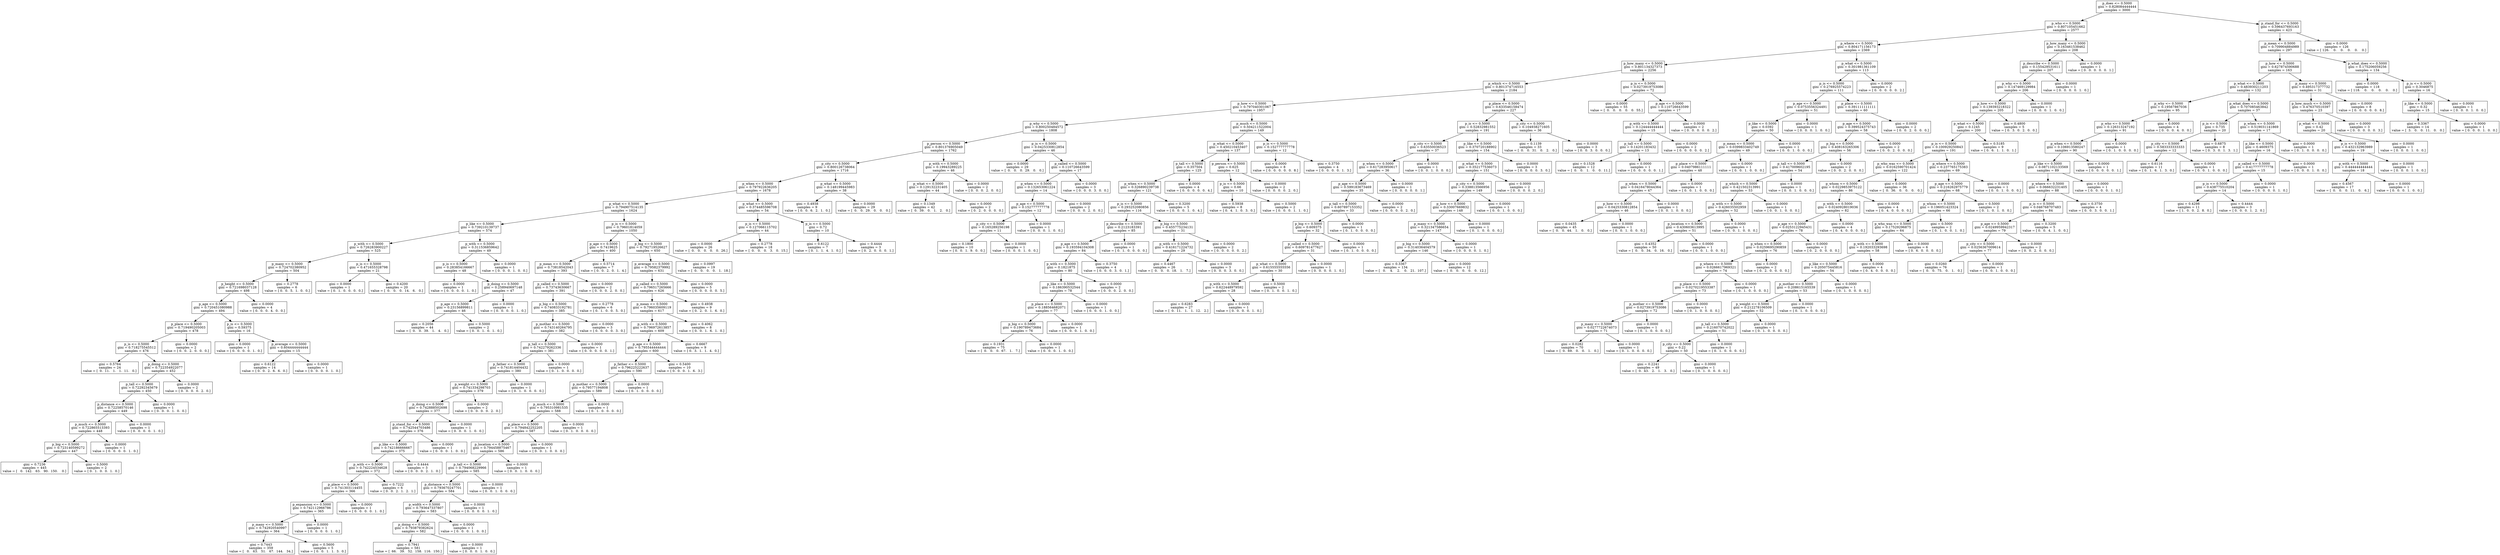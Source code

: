 digraph Tree {
0 [label="p_does <= 0.5000\ngini = 0.828084444444\nsamples = 3000", shape="box"] ;
1 [label="p_who <= 0.5000\ngini = 0.807105451662\nsamples = 2577", shape="box"] ;
0 -> 1 ;
2 [label="p_where <= 0.5000\ngini = 0.804171156173\nsamples = 2369", shape="box"] ;
1 -> 2 ;
3 [label="p_how_many <= 0.5000\ngini = 0.801134327373\nsamples = 2256", shape="box"] ;
2 -> 3 ;
4 [label="p_which <= 0.5000\ngini = 0.801374716553\nsamples = 2184", shape="box"] ;
3 -> 4 ;
5 [label="p_how <= 0.5000\ngini = 0.797040301067\nsamples = 1957", shape="box"] ;
4 -> 5 ;
6 [label="p_why <= 0.5000\ngini = 0.800250484572\nsamples = 1808", shape="box"] ;
5 -> 6 ;
7 [label="p_person <= 0.5000\ngini = 0.801376905049\nsamples = 1762", shape="box"] ;
6 -> 7 ;
8 [label="p_city <= 0.5000\ngini = 0.800126738064\nsamples = 1716", shape="box"] ;
7 -> 8 ;
9 [label="p_when <= 0.5000\ngini = 0.797922636205\nsamples = 1678", shape="box"] ;
8 -> 9 ;
10 [label="p_what <= 0.5000\ngini = 0.794907514135\nsamples = 1624", shape="box"] ;
9 -> 10 ;
11 [label="p_like <= 0.5000\ngini = 0.739210139737\nsamples = 574", shape="box"] ;
10 -> 11 ;
12 [label="p_with <= 0.5000\ngini = 0.726283900227\nsamples = 525", shape="box"] ;
11 -> 12 ;
13 [label="p_many <= 0.5000\ngini = 0.724702380952\nsamples = 504", shape="box"] ;
12 -> 13 ;
14 [label="p_height <= 0.5000\ngini = 0.721698037128\nsamples = 498", shape="box"] ;
13 -> 14 ;
15 [label="p_age <= 0.5000\ngini = 0.720451080988\nsamples = 494", shape="box"] ;
14 -> 15 ;
16 [label="p_place <= 0.5000\ngini = 0.719490205003\nsamples = 478", shape="box"] ;
15 -> 16 ;
17 [label="p_is <= 0.5000\ngini = 0.718275545512\nsamples = 476", shape="box"] ;
16 -> 17 ;
18 [label="gini = 0.5764\nsamples = 24\nvalue = [  0.  11.   1.   1.  11.   0.]", shape="box"] ;
17 -> 18 ;
19 [label="p_doing <= 0.5000\ngini = 0.722354922077\nsamples = 452", shape="box"] ;
17 -> 19 ;
20 [label="p_tall <= 0.5000\ngini = 0.72292345679\nsamples = 450", shape="box"] ;
19 -> 20 ;
21 [label="p_distance <= 0.5000\ngini = 0.72258570146\nsamples = 449", shape="box"] ;
20 -> 21 ;
22 [label="p_much <= 0.5000\ngini = 0.722865513393\nsamples = 448", shape="box"] ;
21 -> 22 ;
23 [label="p_big <= 0.5000\ngini = 0.723140599272\nsamples = 447", shape="box"] ;
22 -> 23 ;
24 [label="gini = 0.7236\nsamples = 445\nvalue = [   0.  142.   63.   90.  150.    0.]", shape="box"] ;
23 -> 24 ;
25 [label="gini = 0.5000\nsamples = 2\nvalue = [ 0.  1.  0.  0.  1.  0.]", shape="box"] ;
23 -> 25 ;
26 [label="gini = 0.0000\nsamples = 1\nvalue = [ 0.  0.  0.  0.  1.  0.]", shape="box"] ;
22 -> 26 ;
27 [label="gini = 0.0000\nsamples = 1\nvalue = [ 0.  0.  0.  0.  1.  0.]", shape="box"] ;
21 -> 27 ;
28 [label="gini = 0.0000\nsamples = 1\nvalue = [ 0.  0.  0.  1.  0.  0.]", shape="box"] ;
20 -> 28 ;
29 [label="gini = 0.0000\nsamples = 2\nvalue = [ 0.  0.  0.  0.  2.  0.]", shape="box"] ;
19 -> 29 ;
30 [label="gini = 0.0000\nsamples = 2\nvalue = [ 0.  0.  2.  0.  0.  0.]", shape="box"] ;
16 -> 30 ;
31 [label="p_is <= 0.5000\ngini = 0.59375\nsamples = 16", shape="box"] ;
15 -> 31 ;
32 [label="gini = 0.0000\nsamples = 1\nvalue = [ 0.  0.  0.  0.  1.  0.]", shape="box"] ;
31 -> 32 ;
33 [label="p_average <= 0.5000\ngini = 0.604444444444\nsamples = 15", shape="box"] ;
31 -> 33 ;
34 [label="gini = 0.6122\nsamples = 14\nvalue = [ 0.  0.  2.  6.  6.  0.]", shape="box"] ;
33 -> 34 ;
35 [label="gini = 0.0000\nsamples = 1\nvalue = [ 0.  0.  0.  0.  1.  0.]", shape="box"] ;
33 -> 35 ;
36 [label="gini = 0.0000\nsamples = 4\nvalue = [ 0.  0.  0.  4.  0.  0.]", shape="box"] ;
14 -> 36 ;
37 [label="gini = 0.2778\nsamples = 6\nvalue = [ 0.  0.  5.  1.  0.  0.]", shape="box"] ;
13 -> 37 ;
38 [label="p_is <= 0.5000\ngini = 0.471655328798\nsamples = 21", shape="box"] ;
12 -> 38 ;
39 [label="gini = 0.0000\nsamples = 1\nvalue = [ 0.  1.  0.  0.  0.  0.]", shape="box"] ;
38 -> 39 ;
40 [label="gini = 0.4200\nsamples = 20\nvalue = [  0.   0.   0.  14.   6.   0.]", shape="box"] ;
38 -> 40 ;
41 [label="p_with <= 0.5000\ngini = 0.311536859642\nsamples = 49", shape="box"] ;
11 -> 41 ;
42 [label="p_is <= 0.5000\ngini = 0.283854166667\nsamples = 48", shape="box"] ;
41 -> 42 ;
43 [label="gini = 0.0000\nsamples = 1\nvalue = [ 0.  0.  0.  0.  1.  0.]", shape="box"] ;
42 -> 43 ;
44 [label="p_doing <= 0.5000\ngini = 0.258940697148\nsamples = 47", shape="box"] ;
42 -> 44 ;
45 [label="p_age <= 0.5000\ngini = 0.23156899811\nsamples = 46", shape="box"] ;
44 -> 45 ;
46 [label="gini = 0.2056\nsamples = 44\nvalue = [  0.   0.  39.   1.   4.   0.]", shape="box"] ;
45 -> 46 ;
47 [label="gini = 0.5000\nsamples = 2\nvalue = [ 0.  0.  1.  0.  1.  0.]", shape="box"] ;
45 -> 47 ;
48 [label="gini = 0.0000\nsamples = 1\nvalue = [ 0.  0.  0.  0.  1.  0.]", shape="box"] ;
44 -> 48 ;
49 [label="gini = 0.0000\nsamples = 1\nvalue = [ 0.  0.  0.  1.  0.  0.]", shape="box"] ;
41 -> 49 ;
50 [label="p_is <= 0.5000\ngini = 0.79601814059\nsamples = 1050", shape="box"] ;
10 -> 50 ;
51 [label="p_age <= 0.5000\ngini = 0.7419625\nsamples = 400", shape="box"] ;
50 -> 51 ;
52 [label="p_mean <= 0.5000\ngini = 0.73818542043\nsamples = 393", shape="box"] ;
51 -> 52 ;
53 [label="p_called <= 0.5000\ngini = 0.73743630667\nsamples = 391", shape="box"] ;
52 -> 53 ;
54 [label="p_big <= 0.5000\ngini = 0.740833192781\nsamples = 385", shape="box"] ;
53 -> 54 ;
55 [label="p_mother <= 0.5000\ngini = 0.743140264795\nsamples = 382", shape="box"] ;
54 -> 55 ;
56 [label="p_tall <= 0.5000\ngini = 0.742279262336\nsamples = 381", shape="box"] ;
55 -> 56 ;
57 [label="p_father <= 0.5000\ngini = 0.741814404432\nsamples = 380", shape="box"] ;
56 -> 57 ;
58 [label="p_weight <= 0.5000\ngini = 0.741334298703\nsamples = 379", shape="box"] ;
57 -> 58 ;
59 [label="p_doing <= 0.5000\ngini = 0.742888502698\nsamples = 377", shape="box"] ;
58 -> 59 ;
60 [label="p_stand_for <= 0.5000\ngini = 0.742544703486\nsamples = 376", shape="box"] ;
59 -> 60 ;
61 [label="p_like <= 0.5000\ngini = 0.742186666667\nsamples = 375", shape="box"] ;
60 -> 61 ;
62 [label="p_with <= 0.5000\ngini = 0.742224534628\nsamples = 372", shape="box"] ;
61 -> 62 ;
63 [label="p_place <= 0.5000\ngini = 0.741303114455\nsamples = 366", shape="box"] ;
62 -> 63 ;
64 [label="p_expansion <= 0.5000\ngini = 0.742112966786\nsamples = 365", shape="box"] ;
63 -> 64 ;
65 [label="p_many <= 0.5000\ngini = 0.742920540997\nsamples = 364", shape="box"] ;
64 -> 65 ;
66 [label="gini = 0.7443\nsamples = 359\nvalue = [   0.   63.   51.   67.  144.   34.]", shape="box"] ;
65 -> 66 ;
67 [label="gini = 0.5600\nsamples = 5\nvalue = [ 0.  0.  1.  1.  3.  0.]", shape="box"] ;
65 -> 67 ;
68 [label="gini = 0.0000\nsamples = 1\nvalue = [ 0.  0.  0.  0.  1.  0.]", shape="box"] ;
64 -> 68 ;
69 [label="gini = 0.0000\nsamples = 1\nvalue = [ 0.  0.  0.  0.  1.  0.]", shape="box"] ;
63 -> 69 ;
70 [label="gini = 0.7222\nsamples = 6\nvalue = [ 0.  0.  2.  1.  2.  1.]", shape="box"] ;
62 -> 70 ;
71 [label="gini = 0.4444\nsamples = 3\nvalue = [ 0.  0.  0.  2.  1.  0.]", shape="box"] ;
61 -> 71 ;
72 [label="gini = 0.0000\nsamples = 1\nvalue = [ 0.  0.  0.  1.  0.  0.]", shape="box"] ;
60 -> 72 ;
73 [label="gini = 0.0000\nsamples = 1\nvalue = [ 0.  0.  0.  1.  0.  0.]", shape="box"] ;
59 -> 73 ;
74 [label="gini = 0.0000\nsamples = 2\nvalue = [ 0.  0.  0.  0.  2.  0.]", shape="box"] ;
58 -> 74 ;
75 [label="gini = 0.0000\nsamples = 1\nvalue = [ 0.  1.  0.  0.  0.  0.]", shape="box"] ;
57 -> 75 ;
76 [label="gini = 0.0000\nsamples = 1\nvalue = [ 0.  1.  0.  0.  0.  0.]", shape="box"] ;
56 -> 76 ;
77 [label="gini = 0.0000\nsamples = 1\nvalue = [ 0.  0.  0.  0.  0.  1.]", shape="box"] ;
55 -> 77 ;
78 [label="gini = 0.0000\nsamples = 3\nvalue = [ 0.  0.  0.  0.  3.  0.]", shape="box"] ;
54 -> 78 ;
79 [label="gini = 0.2778\nsamples = 6\nvalue = [ 0.  1.  0.  0.  5.  0.]", shape="box"] ;
53 -> 79 ;
80 [label="gini = 0.0000\nsamples = 2\nvalue = [ 0.  0.  0.  2.  0.  0.]", shape="box"] ;
52 -> 80 ;
81 [label="gini = 0.5714\nsamples = 7\nvalue = [ 0.  0.  2.  0.  1.  4.]", shape="box"] ;
51 -> 81 ;
82 [label="p_big <= 0.5000\ngini = 0.792719526627\nsamples = 650", shape="box"] ;
50 -> 82 ;
83 [label="p_average <= 0.5000\ngini = 0.79582379992\nsamples = 631", shape="box"] ;
82 -> 83 ;
84 [label="p_called <= 0.5000\ngini = 0.796517265666\nsamples = 626", shape="box"] ;
83 -> 84 ;
85 [label="p_mean <= 0.5000\ngini = 0.796035609119\nsamples = 617", shape="box"] ;
84 -> 85 ;
86 [label="p_with <= 0.5000\ngini = 0.796972613857\nsamples = 609", shape="box"] ;
85 -> 86 ;
87 [label="p_age <= 0.5000\ngini = 0.795544444444\nsamples = 600", shape="box"] ;
86 -> 87 ;
88 [label="p_father <= 0.5000\ngini = 0.796225222637\nsamples = 590", shape="box"] ;
87 -> 88 ;
89 [label="p_mother <= 0.5000\ngini = 0.79577194808\nsamples = 589", shape="box"] ;
88 -> 89 ;
90 [label="p_much <= 0.5000\ngini = 0.795310981535\nsamples = 588", shape="box"] ;
89 -> 90 ;
91 [label="p_place <= 0.5000\ngini = 0.794842252205\nsamples = 587", shape="box"] ;
90 -> 91 ;
92 [label="p_location <= 0.5000\ngini = 0.794458875467\nsamples = 586", shape="box"] ;
91 -> 92 ;
93 [label="p_tall <= 0.5000\ngini = 0.794068229966\nsamples = 585", shape="box"] ;
92 -> 93 ;
94 [label="p_distance <= 0.5000\ngini = 0.793670247701\nsamples = 584", shape="box"] ;
93 -> 94 ;
95 [label="p_width <= 0.5000\ngini = 0.793647337807\nsamples = 583", shape="box"] ;
94 -> 95 ;
96 [label="p_doing <= 0.5000\ngini = 0.793879382624\nsamples = 582", shape="box"] ;
95 -> 96 ;
97 [label="gini = 0.7941\nsamples = 581\nvalue = [  66.   39.   52.  158.  116.  150.]", shape="box"] ;
96 -> 97 ;
98 [label="gini = 0.0000\nsamples = 1\nvalue = [ 0.  0.  0.  1.  0.  0.]", shape="box"] ;
96 -> 98 ;
99 [label="gini = 0.0000\nsamples = 1\nvalue = [ 0.  0.  0.  1.  0.  0.]", shape="box"] ;
95 -> 99 ;
100 [label="gini = 0.0000\nsamples = 1\nvalue = [ 0.  0.  0.  0.  1.  0.]", shape="box"] ;
94 -> 100 ;
101 [label="gini = 0.0000\nsamples = 1\nvalue = [ 0.  0.  1.  0.  0.  0.]", shape="box"] ;
93 -> 101 ;
102 [label="gini = 0.0000\nsamples = 1\nvalue = [ 0.  0.  1.  0.  0.  0.]", shape="box"] ;
92 -> 102 ;
103 [label="gini = 0.0000\nsamples = 1\nvalue = [ 0.  0.  1.  0.  0.  0.]", shape="box"] ;
91 -> 103 ;
104 [label="gini = 0.0000\nsamples = 1\nvalue = [ 0.  1.  0.  0.  0.  0.]", shape="box"] ;
90 -> 104 ;
105 [label="gini = 0.0000\nsamples = 1\nvalue = [ 0.  1.  0.  0.  0.  0.]", shape="box"] ;
89 -> 105 ;
106 [label="gini = 0.0000\nsamples = 1\nvalue = [ 0.  1.  0.  0.  0.  0.]", shape="box"] ;
88 -> 106 ;
107 [label="gini = 0.5400\nsamples = 10\nvalue = [ 0.  0.  0.  1.  6.  3.]", shape="box"] ;
87 -> 107 ;
108 [label="gini = 0.6667\nsamples = 9\nvalue = [ 0.  3.  1.  1.  4.  0.]", shape="box"] ;
86 -> 108 ;
109 [label="gini = 0.4062\nsamples = 8\nvalue = [ 0.  0.  1.  6.  1.  0.]", shape="box"] ;
85 -> 109 ;
110 [label="gini = 0.4938\nsamples = 9\nvalue = [ 0.  2.  0.  1.  6.  0.]", shape="box"] ;
84 -> 110 ;
111 [label="gini = 0.0000\nsamples = 5\nvalue = [ 0.  0.  0.  0.  0.  5.]", shape="box"] ;
83 -> 111 ;
112 [label="gini = 0.0997\nsamples = 19\nvalue = [  0.   0.   0.   0.   1.  18.]", shape="box"] ;
82 -> 112 ;
113 [label="p_what <= 0.5000\ngini = 0.374485596708\nsamples = 54", shape="box"] ;
9 -> 113 ;
114 [label="p_is <= 0.5000\ngini = 0.127066115702\nsamples = 44", shape="box"] ;
113 -> 114 ;
115 [label="gini = 0.0000\nsamples = 26\nvalue = [  0.   0.   0.   0.   0.  26.]", shape="box"] ;
114 -> 115 ;
116 [label="gini = 0.2778\nsamples = 18\nvalue = [  0.   0.   0.   3.   0.  15.]", shape="box"] ;
114 -> 116 ;
117 [label="p_is <= 0.5000\ngini = 0.72\nsamples = 10", shape="box"] ;
113 -> 117 ;
118 [label="gini = 0.6122\nsamples = 7\nvalue = [ 0.  1.  1.  4.  1.  0.]", shape="box"] ;
117 -> 118 ;
119 [label="gini = 0.4444\nsamples = 3\nvalue = [ 0.  2.  0.  0.  0.  1.]", shape="box"] ;
117 -> 119 ;
120 [label="p_what <= 0.5000\ngini = 0.148199445983\nsamples = 38", shape="box"] ;
8 -> 120 ;
121 [label="gini = 0.4938\nsamples = 9\nvalue = [ 0.  0.  6.  2.  1.  0.]", shape="box"] ;
120 -> 121 ;
122 [label="gini = 0.0000\nsamples = 29\nvalue = [  0.   0.  29.   0.   0.   0.]", shape="box"] ;
120 -> 122 ;
123 [label="p_with <= 0.5000\ngini = 0.19943289225\nsamples = 46", shape="box"] ;
7 -> 123 ;
124 [label="p_what <= 0.5000\ngini = 0.129132231405\nsamples = 44", shape="box"] ;
123 -> 124 ;
125 [label="gini = 0.1349\nsamples = 42\nvalue = [  0.  39.   0.   1.   2.   0.]", shape="box"] ;
124 -> 125 ;
126 [label="gini = 0.0000\nsamples = 2\nvalue = [ 0.  2.  0.  0.  0.  0.]", shape="box"] ;
124 -> 126 ;
127 [label="gini = 0.0000\nsamples = 2\nvalue = [ 0.  0.  0.  2.  0.  0.]", shape="box"] ;
123 -> 127 ;
128 [label="p_is <= 0.5000\ngini = 0.0425330812854\nsamples = 46", shape="box"] ;
6 -> 128 ;
129 [label="gini = 0.0000\nsamples = 29\nvalue = [  0.   0.   0.  29.   0.   0.]", shape="box"] ;
128 -> 129 ;
130 [label="p_called <= 0.5000\ngini = 0.110726643599\nsamples = 17", shape="box"] ;
128 -> 130 ;
131 [label="p_when <= 0.5000\ngini = 0.132653061224\nsamples = 14", shape="box"] ;
130 -> 131 ;
132 [label="p_age <= 0.5000\ngini = 0.152777777778\nsamples = 12", shape="box"] ;
131 -> 132 ;
133 [label="p_city <= 0.5000\ngini = 0.165289256198\nsamples = 11", shape="box"] ;
132 -> 133 ;
134 [label="gini = 0.1800\nsamples = 10\nvalue = [ 0.  0.  1.  9.  0.  0.]", shape="box"] ;
133 -> 134 ;
135 [label="gini = 0.0000\nsamples = 1\nvalue = [ 0.  0.  0.  1.  0.  0.]", shape="box"] ;
133 -> 135 ;
136 [label="gini = 0.0000\nsamples = 1\nvalue = [ 0.  0.  0.  1.  0.  0.]", shape="box"] ;
132 -> 136 ;
137 [label="gini = 0.0000\nsamples = 2\nvalue = [ 0.  0.  0.  2.  0.  0.]", shape="box"] ;
131 -> 137 ;
138 [label="gini = 0.0000\nsamples = 3\nvalue = [ 0.  0.  0.  3.  0.  0.]", shape="box"] ;
130 -> 138 ;
139 [label="p_much <= 0.5000\ngini = 0.504211522004\nsamples = 149", shape="box"] ;
5 -> 139 ;
140 [label="p_what <= 0.5000\ngini = 0.450210453407\nsamples = 137", shape="box"] ;
139 -> 140 ;
141 [label="p_tall <= 0.5000\ngini = 0.357504\nsamples = 125", shape="box"] ;
140 -> 141 ;
142 [label="p_when <= 0.5000\ngini = 0.326890239738\nsamples = 121", shape="box"] ;
141 -> 142 ;
143 [label="p_is <= 0.5000\ngini = 0.293252080856\nsamples = 116", shape="box"] ;
142 -> 143 ;
144 [label="p_describe <= 0.5000\ngini = 0.2123183391\nsamples = 85", shape="box"] ;
143 -> 144 ;
145 [label="p_age <= 0.5000\ngini = 0.193594104308\nsamples = 84", shape="box"] ;
144 -> 145 ;
146 [label="p_with <= 0.5000\ngini = 0.1821875\nsamples = 80", shape="box"] ;
145 -> 146 ;
147 [label="p_like <= 0.5000\ngini = 0.186390532544\nsamples = 78", shape="box"] ;
146 -> 147 ;
148 [label="p_place <= 0.5000\ngini = 0.188564682071\nsamples = 77", shape="box"] ;
147 -> 148 ;
149 [label="p_big <= 0.5000\ngini = 0.190789473684\nsamples = 76", shape="box"] ;
148 -> 149 ;
150 [label="gini = 0.1931\nsamples = 75\nvalue = [  0.   0.   0.  67.   1.   7.]", shape="box"] ;
149 -> 150 ;
151 [label="gini = 0.0000\nsamples = 1\nvalue = [ 0.  0.  0.  1.  0.  0.]", shape="box"] ;
149 -> 151 ;
152 [label="gini = 0.0000\nsamples = 1\nvalue = [ 0.  0.  0.  1.  0.  0.]", shape="box"] ;
148 -> 152 ;
153 [label="gini = 0.0000\nsamples = 1\nvalue = [ 0.  0.  0.  1.  0.  0.]", shape="box"] ;
147 -> 153 ;
154 [label="gini = 0.0000\nsamples = 2\nvalue = [ 0.  0.  0.  2.  0.  0.]", shape="box"] ;
146 -> 154 ;
155 [label="gini = 0.3750\nsamples = 4\nvalue = [ 0.  0.  0.  3.  0.  1.]", shape="box"] ;
145 -> 155 ;
156 [label="gini = 0.0000\nsamples = 1\nvalue = [ 0.  1.  0.  0.  0.  0.]", shape="box"] ;
144 -> 156 ;
157 [label="p_big <= 0.5000\ngini = 0.455775234131\nsamples = 31", shape="box"] ;
143 -> 157 ;
158 [label="p_with <= 0.5000\ngini = 0.416171224732\nsamples = 29", shape="box"] ;
157 -> 158 ;
159 [label="gini = 0.4467\nsamples = 26\nvalue = [  0.   0.   0.  18.   1.   7.]", shape="box"] ;
158 -> 159 ;
160 [label="gini = 0.0000\nsamples = 3\nvalue = [ 0.  0.  0.  3.  0.  0.]", shape="box"] ;
158 -> 160 ;
161 [label="gini = 0.0000\nsamples = 2\nvalue = [ 0.  0.  0.  0.  0.  2.]", shape="box"] ;
157 -> 161 ;
162 [label="gini = 0.3200\nsamples = 5\nvalue = [ 0.  0.  0.  1.  0.  4.]", shape="box"] ;
142 -> 162 ;
163 [label="gini = 0.0000\nsamples = 4\nvalue = [ 0.  0.  0.  0.  0.  4.]", shape="box"] ;
141 -> 163 ;
164 [label="p_person <= 0.5000\ngini = 0.625\nsamples = 12", shape="box"] ;
140 -> 164 ;
165 [label="p_is <= 0.5000\ngini = 0.66\nsamples = 10", shape="box"] ;
164 -> 165 ;
166 [label="gini = 0.5938\nsamples = 8\nvalue = [ 0.  4.  1.  0.  3.  0.]", shape="box"] ;
165 -> 166 ;
167 [label="gini = 0.5000\nsamples = 2\nvalue = [ 0.  0.  0.  1.  1.  0.]", shape="box"] ;
165 -> 167 ;
168 [label="gini = 0.0000\nsamples = 2\nvalue = [ 0.  0.  0.  0.  2.  0.]", shape="box"] ;
164 -> 168 ;
169 [label="p_is <= 0.5000\ngini = 0.152777777778\nsamples = 12", shape="box"] ;
139 -> 169 ;
170 [label="gini = 0.0000\nsamples = 8\nvalue = [ 0.  0.  0.  0.  0.  8.]", shape="box"] ;
169 -> 170 ;
171 [label="gini = 0.3750\nsamples = 4\nvalue = [ 0.  0.  0.  0.  1.  3.]", shape="box"] ;
169 -> 171 ;
172 [label="p_place <= 0.5000\ngini = 0.633546158474\nsamples = 227", shape="box"] ;
4 -> 172 ;
173 [label="p_is <= 0.5000\ngini = 0.52832981552\nsamples = 191", shape="box"] ;
172 -> 173 ;
174 [label="p_city <= 0.5000\ngini = 0.63550036523\nsamples = 37", shape="box"] ;
173 -> 174 ;
175 [label="p_when <= 0.5000\ngini = 0.617283950617\nsamples = 36", shape="box"] ;
174 -> 175 ;
176 [label="p_age <= 0.5000\ngini = 0.599183673469\nsamples = 35", shape="box"] ;
175 -> 176 ;
177 [label="p_tall <= 0.5000\ngini = 0.607897153352\nsamples = 33", shape="box"] ;
176 -> 177 ;
178 [label="p_big <= 0.5000\ngini = 0.609375\nsamples = 32", shape="box"] ;
177 -> 178 ;
179 [label="p_called <= 0.5000\ngini = 0.609781477627\nsamples = 31", shape="box"] ;
178 -> 179 ;
180 [label="p_what <= 0.5000\ngini = 0.615555555556\nsamples = 30", shape="box"] ;
179 -> 180 ;
181 [label="p_with <= 0.5000\ngini = 0.622448979592\nsamples = 28", shape="box"] ;
180 -> 181 ;
182 [label="gini = 0.6283\nsamples = 27\nvalue = [  0.  11.   1.   1.  12.   2.]", shape="box"] ;
181 -> 182 ;
183 [label="gini = 0.0000\nsamples = 1\nvalue = [ 0.  0.  0.  0.  1.  0.]", shape="box"] ;
181 -> 183 ;
184 [label="gini = 0.5000\nsamples = 2\nvalue = [ 0.  1.  0.  0.  1.  0.]", shape="box"] ;
180 -> 184 ;
185 [label="gini = 0.0000\nsamples = 1\nvalue = [ 0.  0.  0.  0.  1.  0.]", shape="box"] ;
179 -> 185 ;
186 [label="gini = 0.0000\nsamples = 1\nvalue = [ 0.  1.  0.  0.  0.  0.]", shape="box"] ;
178 -> 186 ;
187 [label="gini = 0.0000\nsamples = 1\nvalue = [ 0.  1.  0.  0.  0.  0.]", shape="box"] ;
177 -> 187 ;
188 [label="gini = 0.0000\nsamples = 2\nvalue = [ 0.  0.  0.  0.  2.  0.]", shape="box"] ;
176 -> 188 ;
189 [label="gini = 0.0000\nsamples = 1\nvalue = [ 0.  0.  0.  0.  0.  1.]", shape="box"] ;
175 -> 189 ;
190 [label="gini = 0.0000\nsamples = 1\nvalue = [ 0.  0.  1.  0.  0.  0.]", shape="box"] ;
174 -> 190 ;
191 [label="p_like <= 0.5000\ngini = 0.370720188902\nsamples = 154", shape="box"] ;
173 -> 191 ;
192 [label="p_what <= 0.5000\ngini = 0.352177536073\nsamples = 151", shape="box"] ;
191 -> 192 ;
193 [label="p_city <= 0.5000\ngini = 0.338813566956\nsamples = 149", shape="box"] ;
192 -> 193 ;
194 [label="p_how <= 0.5000\ngini = 0.33007669832\nsamples = 148", shape="box"] ;
193 -> 194 ;
195 [label="p_many <= 0.5000\ngini = 0.321347586654\nsamples = 147", shape="box"] ;
194 -> 195 ;
196 [label="p_big <= 0.5000\ngini = 0.314036404579\nsamples = 146", shape="box"] ;
195 -> 196 ;
197 [label="gini = 0.3367\nsamples = 134\nvalue = [   0.    4.    2.    0.   21.  107.]", shape="box"] ;
196 -> 197 ;
198 [label="gini = 0.0000\nsamples = 12\nvalue = [  0.   0.   0.   0.   0.  12.]", shape="box"] ;
196 -> 198 ;
199 [label="gini = 0.0000\nsamples = 1\nvalue = [ 0.  0.  0.  0.  1.  0.]", shape="box"] ;
195 -> 199 ;
200 [label="gini = 0.0000\nsamples = 1\nvalue = [ 0.  1.  0.  0.  0.  0.]", shape="box"] ;
194 -> 200 ;
201 [label="gini = 0.0000\nsamples = 1\nvalue = [ 0.  0.  1.  0.  0.  0.]", shape="box"] ;
193 -> 201 ;
202 [label="gini = 0.0000\nsamples = 2\nvalue = [ 0.  0.  0.  0.  2.  0.]", shape="box"] ;
192 -> 202 ;
203 [label="gini = 0.0000\nsamples = 3\nvalue = [ 0.  0.  0.  0.  3.  0.]", shape="box"] ;
191 -> 203 ;
204 [label="p_city <= 0.5000\ngini = 0.104938271605\nsamples = 36", shape="box"] ;
172 -> 204 ;
205 [label="gini = 0.1139\nsamples = 33\nvalue = [  0.   0.  31.   0.   2.   0.]", shape="box"] ;
204 -> 205 ;
206 [label="gini = 0.0000\nsamples = 3\nvalue = [ 0.  0.  3.  0.  0.  0.]", shape="box"] ;
204 -> 206 ;
207 [label="p_is <= 0.5000\ngini = 0.0273919753086\nsamples = 72", shape="box"] ;
3 -> 207 ;
208 [label="gini = 0.0000\nsamples = 55\nvalue = [  0.   0.   0.   0.   0.  55.]", shape="box"] ;
207 -> 208 ;
209 [label="p_age <= 0.5000\ngini = 0.110726643599\nsamples = 17", shape="box"] ;
207 -> 209 ;
210 [label="p_with <= 0.5000\ngini = 0.124444444444\nsamples = 15", shape="box"] ;
209 -> 210 ;
211 [label="p_tall <= 0.5000\ngini = 0.14201183432\nsamples = 13", shape="box"] ;
210 -> 211 ;
212 [label="gini = 0.1528\nsamples = 12\nvalue = [  0.   0.   1.   0.   0.  11.]", shape="box"] ;
211 -> 212 ;
213 [label="gini = 0.0000\nsamples = 1\nvalue = [ 0.  0.  0.  0.  0.  1.]", shape="box"] ;
211 -> 213 ;
214 [label="gini = 0.0000\nsamples = 2\nvalue = [ 0.  0.  0.  0.  0.  2.]", shape="box"] ;
210 -> 214 ;
215 [label="gini = 0.0000\nsamples = 2\nvalue = [ 0.  0.  0.  0.  0.  2.]", shape="box"] ;
209 -> 215 ;
216 [label="p_what <= 0.5000\ngini = 0.301981361109\nsamples = 113", shape="box"] ;
2 -> 216 ;
217 [label="p_is <= 0.5000\ngini = 0.276925574223\nsamples = 111", shape="box"] ;
216 -> 217 ;
218 [label="p_age <= 0.5000\ngini = 0.0753556324491\nsamples = 51", shape="box"] ;
217 -> 218 ;
219 [label="p_like <= 0.5000\ngini = 0.0392\nsamples = 50", shape="box"] ;
218 -> 219 ;
220 [label="p_mean <= 0.5000\ngini = 0.0399833402749\nsamples = 49", shape="box"] ;
219 -> 220 ;
221 [label="p_place <= 0.5000\ngini = 0.0407986111111\nsamples = 48", shape="box"] ;
220 -> 221 ;
222 [label="p_when <= 0.5000\ngini = 0.0416478044364\nsamples = 47", shape="box"] ;
221 -> 222 ;
223 [label="p_how <= 0.5000\ngini = 0.0425330812854\nsamples = 46", shape="box"] ;
222 -> 223 ;
224 [label="gini = 0.0435\nsamples = 45\nvalue = [  0.   0.  44.   1.   0.   0.]", shape="box"] ;
223 -> 224 ;
225 [label="gini = 0.0000\nsamples = 1\nvalue = [ 0.  0.  1.  0.  0.  0.]", shape="box"] ;
223 -> 225 ;
226 [label="gini = 0.0000\nsamples = 1\nvalue = [ 0.  0.  1.  0.  0.  0.]", shape="box"] ;
222 -> 226 ;
227 [label="gini = 0.0000\nsamples = 1\nvalue = [ 0.  0.  1.  0.  0.  0.]", shape="box"] ;
221 -> 227 ;
228 [label="gini = 0.0000\nsamples = 1\nvalue = [ 0.  0.  1.  0.  0.  0.]", shape="box"] ;
220 -> 228 ;
229 [label="gini = 0.0000\nsamples = 1\nvalue = [ 0.  0.  1.  0.  0.  0.]", shape="box"] ;
219 -> 229 ;
230 [label="gini = 0.0000\nsamples = 1\nvalue = [ 0.  0.  0.  1.  0.  0.]", shape="box"] ;
218 -> 230 ;
231 [label="p_place <= 0.5000\ngini = 0.391111111111\nsamples = 60", shape="box"] ;
217 -> 231 ;
232 [label="p_age <= 0.5000\ngini = 0.399524375743\nsamples = 58", shape="box"] ;
231 -> 232 ;
233 [label="p_big <= 0.5000\ngini = 0.408163265306\nsamples = 56", shape="box"] ;
232 -> 233 ;
234 [label="p_tall <= 0.5000\ngini = 0.417009602195\nsamples = 54", shape="box"] ;
233 -> 234 ;
235 [label="p_which <= 0.5000\ngini = 0.421502313991\nsamples = 53", shape="box"] ;
234 -> 235 ;
236 [label="p_with <= 0.5000\ngini = 0.426035502959\nsamples = 52", shape="box"] ;
235 -> 236 ;
237 [label="p_location <= 0.5000\ngini = 0.430603613995\nsamples = 51", shape="box"] ;
236 -> 237 ;
238 [label="gini = 0.4352\nsamples = 50\nvalue = [  0.   0.  34.   0.  16.   0.]", shape="box"] ;
237 -> 238 ;
239 [label="gini = 0.0000\nsamples = 1\nvalue = [ 0.  0.  1.  0.  0.  0.]", shape="box"] ;
237 -> 239 ;
240 [label="gini = 0.0000\nsamples = 1\nvalue = [ 0.  0.  1.  0.  0.  0.]", shape="box"] ;
236 -> 240 ;
241 [label="gini = 0.0000\nsamples = 1\nvalue = [ 0.  0.  1.  0.  0.  0.]", shape="box"] ;
235 -> 241 ;
242 [label="gini = 0.0000\nsamples = 1\nvalue = [ 0.  0.  1.  0.  0.  0.]", shape="box"] ;
234 -> 242 ;
243 [label="gini = 0.0000\nsamples = 2\nvalue = [ 0.  0.  2.  0.  0.  0.]", shape="box"] ;
233 -> 243 ;
244 [label="gini = 0.0000\nsamples = 2\nvalue = [ 0.  0.  2.  0.  0.  0.]", shape="box"] ;
232 -> 244 ;
245 [label="gini = 0.0000\nsamples = 2\nvalue = [ 0.  0.  2.  0.  0.  0.]", shape="box"] ;
231 -> 245 ;
246 [label="gini = 0.0000\nsamples = 2\nvalue = [ 0.  0.  0.  0.  0.  2.]", shape="box"] ;
216 -> 246 ;
247 [label="p_how_many <= 0.5000\ngini = 0.163461538462\nsamples = 208", shape="box"] ;
1 -> 247 ;
248 [label="p_describe <= 0.5000\ngini = 0.155429531611\nsamples = 207", shape="box"] ;
247 -> 248 ;
249 [label="p_why <= 0.5000\ngini = 0.147469129984\nsamples = 206", shape="box"] ;
248 -> 249 ;
250 [label="p_how <= 0.5000\ngini = 0.139393218322\nsamples = 205", shape="box"] ;
249 -> 250 ;
251 [label="p_what <= 0.5000\ngini = 0.1245\nsamples = 200", shape="box"] ;
250 -> 251 ;
252 [label="p_is <= 0.5000\ngini = 0.100929250843\nsamples = 191", shape="box"] ;
251 -> 252 ;
253 [label="p_who_was <= 0.5000\ngini = 0.0162590701424\nsamples = 122", shape="box"] ;
252 -> 253 ;
254 [label="p_whom <= 0.5000\ngini = 0.0229853975122\nsamples = 86", shape="box"] ;
253 -> 254 ;
255 [label="p_with <= 0.5000\ngini = 0.0240928019036\nsamples = 82", shape="box"] ;
254 -> 255 ;
256 [label="p_age <= 0.5000\ngini = 0.0253122945431\nsamples = 78", shape="box"] ;
255 -> 256 ;
257 [label="p_when <= 0.5000\ngini = 0.0259695290859\nsamples = 76", shape="box"] ;
256 -> 257 ;
258 [label="p_where <= 0.5000\ngini = 0.0266617969321\nsamples = 74", shape="box"] ;
257 -> 258 ;
259 [label="p_place <= 0.5000\ngini = 0.0270219553387\nsamples = 73", shape="box"] ;
258 -> 259 ;
260 [label="p_mother <= 0.5000\ngini = 0.0273919753086\nsamples = 72", shape="box"] ;
259 -> 260 ;
261 [label="p_many <= 0.5000\ngini = 0.0277722674073\nsamples = 71", shape="box"] ;
260 -> 261 ;
262 [label="gini = 0.0282\nsamples = 70\nvalue = [  0.  69.   0.   0.   1.   0.]", shape="box"] ;
261 -> 262 ;
263 [label="gini = 0.0000\nsamples = 1\nvalue = [ 0.  1.  0.  0.  0.  0.]", shape="box"] ;
261 -> 263 ;
264 [label="gini = 0.0000\nsamples = 1\nvalue = [ 0.  1.  0.  0.  0.  0.]", shape="box"] ;
260 -> 264 ;
265 [label="gini = 0.0000\nsamples = 1\nvalue = [ 0.  1.  0.  0.  0.  0.]", shape="box"] ;
259 -> 265 ;
266 [label="gini = 0.0000\nsamples = 1\nvalue = [ 0.  1.  0.  0.  0.  0.]", shape="box"] ;
258 -> 266 ;
267 [label="gini = 0.0000\nsamples = 2\nvalue = [ 0.  2.  0.  0.  0.  0.]", shape="box"] ;
257 -> 267 ;
268 [label="gini = 0.0000\nsamples = 2\nvalue = [ 0.  2.  0.  0.  0.  0.]", shape="box"] ;
256 -> 268 ;
269 [label="gini = 0.0000\nsamples = 4\nvalue = [ 0.  4.  0.  0.  0.  0.]", shape="box"] ;
255 -> 269 ;
270 [label="gini = 0.0000\nsamples = 4\nvalue = [ 0.  4.  0.  0.  0.  0.]", shape="box"] ;
254 -> 270 ;
271 [label="gini = 0.0000\nsamples = 36\nvalue = [  0.  36.   0.   0.   0.   0.]", shape="box"] ;
253 -> 271 ;
272 [label="p_where <= 0.5000\ngini = 0.237765175383\nsamples = 69", shape="box"] ;
252 -> 272 ;
273 [label="p_age <= 0.5000\ngini = 0.216262975779\nsamples = 68", shape="box"] ;
272 -> 273 ;
274 [label="p_whom <= 0.5000\ngini = 0.196051423324\nsamples = 66", shape="box"] ;
273 -> 274 ;
275 [label="p_who_was <= 0.5000\ngini = 0.17529296875\nsamples = 64", shape="box"] ;
274 -> 275 ;
276 [label="p_with <= 0.5000\ngini = 0.192033293698\nsamples = 58", shape="box"] ;
275 -> 276 ;
277 [label="p_like <= 0.5000\ngini = 0.205075445816\nsamples = 54", shape="box"] ;
276 -> 277 ;
278 [label="p_mother <= 0.5000\ngini = 0.208615165539\nsamples = 53", shape="box"] ;
277 -> 278 ;
279 [label="p_weight <= 0.5000\ngini = 0.212278106509\nsamples = 52", shape="box"] ;
278 -> 279 ;
280 [label="p_tall <= 0.5000\ngini = 0.216070742022\nsamples = 51", shape="box"] ;
279 -> 280 ;
281 [label="p_city <= 0.5000\ngini = 0.22\nsamples = 50", shape="box"] ;
280 -> 281 ;
282 [label="gini = 0.2241\nsamples = 49\nvalue = [  0.  43.   2.   1.   3.   0.]", shape="box"] ;
281 -> 282 ;
283 [label="gini = 0.0000\nsamples = 1\nvalue = [ 0.  1.  0.  0.  0.  0.]", shape="box"] ;
281 -> 283 ;
284 [label="gini = 0.0000\nsamples = 1\nvalue = [ 0.  1.  0.  0.  0.  0.]", shape="box"] ;
280 -> 284 ;
285 [label="gini = 0.0000\nsamples = 1\nvalue = [ 0.  1.  0.  0.  0.  0.]", shape="box"] ;
279 -> 285 ;
286 [label="gini = 0.0000\nsamples = 1\nvalue = [ 0.  1.  0.  0.  0.  0.]", shape="box"] ;
278 -> 286 ;
287 [label="gini = 0.0000\nsamples = 1\nvalue = [ 0.  1.  0.  0.  0.  0.]", shape="box"] ;
277 -> 287 ;
288 [label="gini = 0.0000\nsamples = 4\nvalue = [ 0.  4.  0.  0.  0.  0.]", shape="box"] ;
276 -> 288 ;
289 [label="gini = 0.0000\nsamples = 6\nvalue = [ 0.  6.  0.  0.  0.  0.]", shape="box"] ;
275 -> 289 ;
290 [label="gini = 0.5000\nsamples = 2\nvalue = [ 0.  1.  0.  0.  1.  0.]", shape="box"] ;
274 -> 290 ;
291 [label="gini = 0.5000\nsamples = 2\nvalue = [ 0.  1.  0.  1.  0.  0.]", shape="box"] ;
273 -> 291 ;
292 [label="gini = 0.0000\nsamples = 1\nvalue = [ 0.  0.  1.  0.  0.  0.]", shape="box"] ;
272 -> 292 ;
293 [label="gini = 0.5185\nsamples = 9\nvalue = [ 0.  6.  1.  1.  0.  1.]", shape="box"] ;
251 -> 293 ;
294 [label="gini = 0.4800\nsamples = 5\nvalue = [ 0.  3.  0.  2.  0.  0.]", shape="box"] ;
250 -> 294 ;
295 [label="gini = 0.0000\nsamples = 1\nvalue = [ 0.  0.  0.  1.  0.  0.]", shape="box"] ;
249 -> 295 ;
296 [label="gini = 0.0000\nsamples = 1\nvalue = [ 0.  0.  0.  0.  1.  0.]", shape="box"] ;
248 -> 296 ;
297 [label="gini = 0.0000\nsamples = 1\nvalue = [ 0.  0.  0.  0.  0.  1.]", shape="box"] ;
247 -> 297 ;
298 [label="p_stand_for <= 0.5000\ngini = 0.596437693163\nsamples = 423", shape="box"] ;
0 -> 298 ;
299 [label="p_mean <= 0.5000\ngini = 0.709904884989\nsamples = 297", shape="box"] ;
298 -> 299 ;
300 [label="p_how <= 0.5000\ngini = 0.627874590688\nsamples = 163", shape="box"] ;
299 -> 300 ;
301 [label="p_what <= 0.5000\ngini = 0.483930211203\nsamples = 132", shape="box"] ;
300 -> 301 ;
302 [label="p_why <= 0.5000\ngini = 0.19567867036\nsamples = 95", shape="box"] ;
301 -> 302 ;
303 [label="p_who <= 0.5000\ngini = 0.126313247192\nsamples = 91", shape="box"] ;
302 -> 303 ;
304 [label="p_when <= 0.5000\ngini = 0.106913580247\nsamples = 90", shape="box"] ;
303 -> 304 ;
305 [label="p_like <= 0.5000\ngini = 0.0871102133569\nsamples = 89", shape="box"] ;
304 -> 305 ;
306 [label="p_where <= 0.5000\ngini = 0.066632231405\nsamples = 88", shape="box"] ;
305 -> 306 ;
307 [label="p_is <= 0.5000\ngini = 0.046768707483\nsamples = 84", shape="box"] ;
306 -> 307 ;
308 [label="p_age <= 0.5000\ngini = 0.0249959942317\nsamples = 79", shape="box"] ;
307 -> 308 ;
309 [label="p_city <= 0.5000\ngini = 0.0256367009614\nsamples = 77", shape="box"] ;
308 -> 309 ;
310 [label="gini = 0.0260\nsamples = 76\nvalue = [  0.   0.  75.   0.   1.   0.]", shape="box"] ;
309 -> 310 ;
311 [label="gini = 0.0000\nsamples = 1\nvalue = [ 0.  0.  1.  0.  0.  0.]", shape="box"] ;
309 -> 311 ;
312 [label="gini = 0.0000\nsamples = 2\nvalue = [ 0.  0.  2.  0.  0.  0.]", shape="box"] ;
308 -> 312 ;
313 [label="gini = 0.3200\nsamples = 5\nvalue = [ 0.  0.  4.  1.  0.  0.]", shape="box"] ;
307 -> 313 ;
314 [label="gini = 0.3750\nsamples = 4\nvalue = [ 0.  0.  3.  0.  0.  1.]", shape="box"] ;
306 -> 314 ;
315 [label="gini = 0.0000\nsamples = 1\nvalue = [ 0.  0.  0.  0.  1.  0.]", shape="box"] ;
305 -> 315 ;
316 [label="gini = 0.0000\nsamples = 1\nvalue = [ 0.  0.  0.  0.  0.  1.]", shape="box"] ;
304 -> 316 ;
317 [label="gini = 0.0000\nsamples = 1\nvalue = [ 0.  1.  0.  0.  0.  0.]", shape="box"] ;
303 -> 317 ;
318 [label="gini = 0.0000\nsamples = 4\nvalue = [ 0.  0.  0.  4.  0.  0.]", shape="box"] ;
302 -> 318 ;
319 [label="p_what_does <= 0.5000\ngini = 0.707085463842\nsamples = 37", shape="box"] ;
301 -> 319 ;
320 [label="p_is <= 0.5000\ngini = 0.735\nsamples = 20", shape="box"] ;
319 -> 320 ;
321 [label="p_city <= 0.5000\ngini = 0.583333333333\nsamples = 12", shape="box"] ;
320 -> 321 ;
322 [label="gini = 0.6116\nsamples = 11\nvalue = [ 0.  1.  6.  1.  3.  0.]", shape="box"] ;
321 -> 322 ;
323 [label="gini = 0.0000\nsamples = 1\nvalue = [ 0.  0.  1.  0.  0.  0.]", shape="box"] ;
321 -> 323 ;
324 [label="gini = 0.6875\nsamples = 8\nvalue = [ 0.  3.  0.  1.  3.  1.]", shape="box"] ;
320 -> 324 ;
325 [label="p_when <= 0.5000\ngini = 0.519031141869\nsamples = 17", shape="box"] ;
319 -> 325 ;
326 [label="p_like <= 0.5000\ngini = 0.4609375\nsamples = 16", shape="box"] ;
325 -> 326 ;
327 [label="p_called <= 0.5000\ngini = 0.417777777778\nsamples = 15", shape="box"] ;
326 -> 327 ;
328 [label="p_is <= 0.5000\ngini = 0.438775510204\nsamples = 14", shape="box"] ;
327 -> 328 ;
329 [label="gini = 0.4298\nsamples = 11\nvalue = [ 1.  0.  0.  2.  8.  0.]", shape="box"] ;
328 -> 329 ;
330 [label="gini = 0.4444\nsamples = 3\nvalue = [ 0.  0.  0.  1.  2.  0.]", shape="box"] ;
328 -> 330 ;
331 [label="gini = 0.0000\nsamples = 1\nvalue = [ 0.  0.  0.  0.  1.  0.]", shape="box"] ;
327 -> 331 ;
332 [label="gini = 0.0000\nsamples = 1\nvalue = [ 0.  0.  0.  1.  0.  0.]", shape="box"] ;
326 -> 332 ;
333 [label="gini = 0.0000\nsamples = 1\nvalue = [ 0.  1.  0.  0.  0.  0.]", shape="box"] ;
325 -> 333 ;
334 [label="p_many <= 0.5000\ngini = 0.495317377732\nsamples = 31", shape="box"] ;
300 -> 334 ;
335 [label="p_how_much <= 0.5000\ngini = 0.476370510397\nsamples = 23", shape="box"] ;
334 -> 335 ;
336 [label="p_what <= 0.5000\ngini = 0.42\nsamples = 20", shape="box"] ;
335 -> 336 ;
337 [label="p_is <= 0.5000\ngini = 0.432132963989\nsamples = 19", shape="box"] ;
336 -> 337 ;
338 [label="p_with <= 0.5000\ngini = 0.444444444444\nsamples = 18", shape="box"] ;
337 -> 338 ;
339 [label="gini = 0.4567\nsamples = 17\nvalue = [  0.   0.   0.  11.   0.   6.]", shape="box"] ;
338 -> 339 ;
340 [label="gini = 0.0000\nsamples = 1\nvalue = [ 0.  0.  0.  1.  0.  0.]", shape="box"] ;
338 -> 340 ;
341 [label="gini = 0.0000\nsamples = 1\nvalue = [ 0.  0.  0.  1.  0.  0.]", shape="box"] ;
337 -> 341 ;
342 [label="gini = 0.0000\nsamples = 1\nvalue = [ 0.  0.  0.  1.  0.  0.]", shape="box"] ;
336 -> 342 ;
343 [label="gini = 0.0000\nsamples = 3\nvalue = [ 0.  0.  0.  0.  0.  3.]", shape="box"] ;
335 -> 343 ;
344 [label="gini = 0.0000\nsamples = 8\nvalue = [ 0.  0.  0.  0.  0.  8.]", shape="box"] ;
334 -> 344 ;
345 [label="p_what_does <= 0.5000\ngini = 0.175206059256\nsamples = 134", shape="box"] ;
299 -> 345 ;
346 [label="gini = 0.0000\nsamples = 118\nvalue = [ 118.    0.    0.    0.    0.    0.]", shape="box"] ;
345 -> 346 ;
347 [label="p_is <= 0.5000\ngini = 0.3046875\nsamples = 16", shape="box"] ;
345 -> 347 ;
348 [label="p_like <= 0.5000\ngini = 0.32\nsamples = 15", shape="box"] ;
347 -> 348 ;
349 [label="gini = 0.3367\nsamples = 14\nvalue = [  3.   0.   0.  11.   0.   0.]", shape="box"] ;
348 -> 349 ;
350 [label="gini = 0.0000\nsamples = 1\nvalue = [ 0.  0.  0.  1.  0.  0.]", shape="box"] ;
348 -> 350 ;
351 [label="gini = 0.0000\nsamples = 1\nvalue = [ 0.  0.  0.  1.  0.  0.]", shape="box"] ;
347 -> 351 ;
352 [label="gini = 0.0000\nsamples = 126\nvalue = [ 126.    0.    0.    0.    0.    0.]", shape="box"] ;
298 -> 352 ;
}